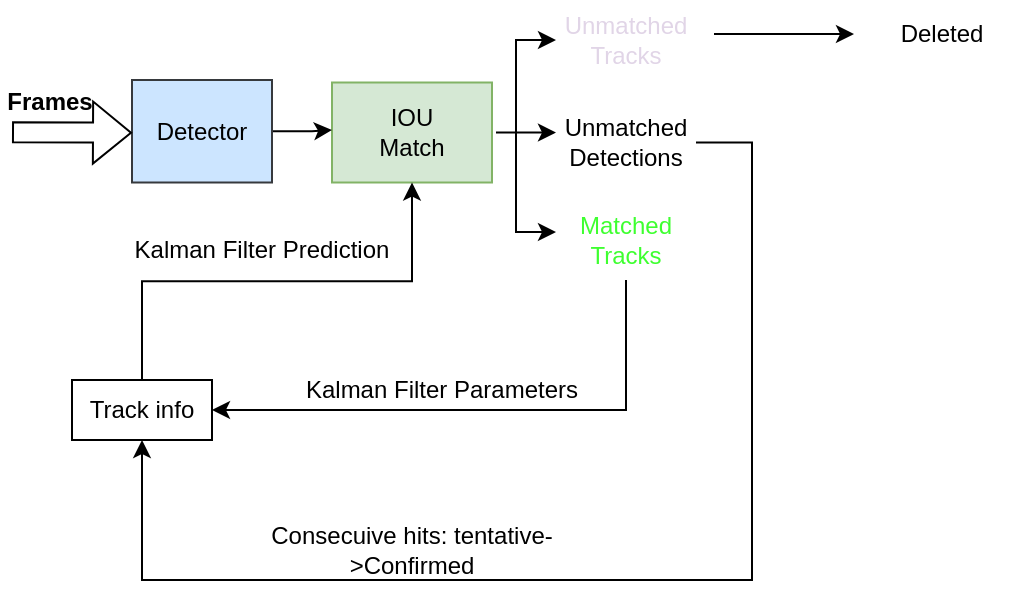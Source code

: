<mxfile version="20.5.1" type="github">
  <diagram id="x-YCI8xqHcP7njQyYqwb" name="第 1 页">
    <mxGraphModel dx="565" dy="322" grid="1" gridSize="10" guides="1" tooltips="1" connect="1" arrows="1" fold="1" page="1" pageScale="1" pageWidth="827" pageHeight="1169" math="0" shadow="0">
      <root>
        <mxCell id="0" />
        <mxCell id="1" parent="0" />
        <mxCell id="DL2LRz8JCnyerhkbF10D-12" style="edgeStyle=orthogonalEdgeStyle;rounded=0;orthogonalLoop=1;jettySize=auto;html=1;entryX=0;entryY=0.375;entryDx=0;entryDy=0;entryPerimeter=0;" edge="1" parent="1" target="DL2LRz8JCnyerhkbF10D-6">
          <mxGeometry relative="1" as="geometry">
            <mxPoint x="372" y="336.3" as="sourcePoint" />
          </mxGeometry>
        </mxCell>
        <mxCell id="DL2LRz8JCnyerhkbF10D-1" value="IOU&lt;br&gt;Match" style="rounded=0;whiteSpace=wrap;html=1;fillColor=#d5e8d4;strokeColor=#82b366;" vertex="1" parent="1">
          <mxGeometry x="290" y="311.25" width="80" height="50" as="geometry" />
        </mxCell>
        <mxCell id="DL2LRz8JCnyerhkbF10D-15" style="edgeStyle=orthogonalEdgeStyle;rounded=0;orthogonalLoop=1;jettySize=auto;html=1;entryX=0;entryY=0.475;entryDx=0;entryDy=0;entryPerimeter=0;" edge="1" parent="1" source="DL2LRz8JCnyerhkbF10D-2" target="DL2LRz8JCnyerhkbF10D-1">
          <mxGeometry relative="1" as="geometry" />
        </mxCell>
        <mxCell id="DL2LRz8JCnyerhkbF10D-2" value="Detector" style="rounded=0;whiteSpace=wrap;html=1;fillColor=#cce5ff;strokeColor=#36393d;" vertex="1" parent="1">
          <mxGeometry x="190" y="310" width="70" height="51.25" as="geometry" />
        </mxCell>
        <mxCell id="DL2LRz8JCnyerhkbF10D-17" style="edgeStyle=orthogonalEdgeStyle;rounded=0;orthogonalLoop=1;jettySize=auto;html=1;entryX=0.5;entryY=1;entryDx=0;entryDy=0;" edge="1" parent="1" source="DL2LRz8JCnyerhkbF10D-6" target="DL2LRz8JCnyerhkbF10D-16">
          <mxGeometry relative="1" as="geometry">
            <Array as="points">
              <mxPoint x="500" y="341" />
              <mxPoint x="500" y="560" />
              <mxPoint x="195" y="560" />
            </Array>
          </mxGeometry>
        </mxCell>
        <mxCell id="DL2LRz8JCnyerhkbF10D-6" value="Unmatched Detections" style="rounded=0;whiteSpace=wrap;html=1;strokeColor=none;" vertex="1" parent="1">
          <mxGeometry x="402" y="321.25" width="70" height="40" as="geometry" />
        </mxCell>
        <mxCell id="DL2LRz8JCnyerhkbF10D-19" style="edgeStyle=orthogonalEdgeStyle;rounded=0;orthogonalLoop=1;jettySize=auto;html=1;entryX=1;entryY=0.5;entryDx=0;entryDy=0;" edge="1" parent="1" source="DL2LRz8JCnyerhkbF10D-7" target="DL2LRz8JCnyerhkbF10D-16">
          <mxGeometry relative="1" as="geometry">
            <Array as="points">
              <mxPoint x="437" y="475" />
            </Array>
          </mxGeometry>
        </mxCell>
        <mxCell id="DL2LRz8JCnyerhkbF10D-7" value="&lt;font color=&quot;#3eff30&quot;&gt;Matched Tracks&lt;/font&gt;" style="rounded=0;whiteSpace=wrap;html=1;strokeColor=none;" vertex="1" parent="1">
          <mxGeometry x="402" y="370" width="70" height="40" as="geometry" />
        </mxCell>
        <mxCell id="DL2LRz8JCnyerhkbF10D-8" value="&lt;font color=&quot;#e1d5e7&quot;&gt;Unmatched Tracks&lt;/font&gt;" style="rounded=0;whiteSpace=wrap;html=1;strokeColor=none;" vertex="1" parent="1">
          <mxGeometry x="402" y="270" width="70" height="40" as="geometry" />
        </mxCell>
        <mxCell id="DL2LRz8JCnyerhkbF10D-13" value="" style="endArrow=classic;html=1;rounded=0;entryX=0;entryY=0.5;entryDx=0;entryDy=0;" edge="1" parent="1" target="DL2LRz8JCnyerhkbF10D-8">
          <mxGeometry width="50" height="50" relative="1" as="geometry">
            <mxPoint x="382" y="336" as="sourcePoint" />
            <mxPoint x="402" y="297.25" as="targetPoint" />
            <Array as="points">
              <mxPoint x="382" y="290" />
            </Array>
          </mxGeometry>
        </mxCell>
        <mxCell id="DL2LRz8JCnyerhkbF10D-14" style="edgeStyle=orthogonalEdgeStyle;rounded=0;orthogonalLoop=1;jettySize=auto;html=1;entryX=0;entryY=0.5;entryDx=0;entryDy=0;" edge="1" parent="1">
          <mxGeometry relative="1" as="geometry">
            <mxPoint x="382" y="336" as="sourcePoint" />
            <mxPoint x="402" y="386.0" as="targetPoint" />
            <Array as="points">
              <mxPoint x="382" y="386" />
            </Array>
          </mxGeometry>
        </mxCell>
        <mxCell id="DL2LRz8JCnyerhkbF10D-24" style="edgeStyle=orthogonalEdgeStyle;rounded=0;orthogonalLoop=1;jettySize=auto;html=1;exitX=0.5;exitY=0;exitDx=0;exitDy=0;entryX=0.5;entryY=1;entryDx=0;entryDy=0;" edge="1" parent="1" source="DL2LRz8JCnyerhkbF10D-16" target="DL2LRz8JCnyerhkbF10D-1">
          <mxGeometry relative="1" as="geometry" />
        </mxCell>
        <mxCell id="DL2LRz8JCnyerhkbF10D-16" value="Track info" style="rounded=0;whiteSpace=wrap;html=1;" vertex="1" parent="1">
          <mxGeometry x="160" y="460" width="70" height="30" as="geometry" />
        </mxCell>
        <mxCell id="DL2LRz8JCnyerhkbF10D-20" value="Kalman Filter Parameters" style="text;html=1;strokeColor=none;fillColor=none;align=center;verticalAlign=middle;whiteSpace=wrap;rounded=0;" vertex="1" parent="1">
          <mxGeometry x="270" y="450" width="150" height="30" as="geometry" />
        </mxCell>
        <mxCell id="DL2LRz8JCnyerhkbF10D-21" value="" style="endArrow=classic;html=1;rounded=0;" edge="1" parent="1">
          <mxGeometry width="50" height="50" relative="1" as="geometry">
            <mxPoint x="481" y="287" as="sourcePoint" />
            <mxPoint x="551" y="287" as="targetPoint" />
          </mxGeometry>
        </mxCell>
        <mxCell id="DL2LRz8JCnyerhkbF10D-22" value="Deleted" style="rounded=0;whiteSpace=wrap;html=1;strokeColor=none;" vertex="1" parent="1">
          <mxGeometry x="560" y="272" width="70" height="30" as="geometry" />
        </mxCell>
        <mxCell id="DL2LRz8JCnyerhkbF10D-23" value="Consecuive hits: tentative-&amp;gt;Confirmed" style="text;html=1;strokeColor=none;fillColor=none;align=center;verticalAlign=middle;whiteSpace=wrap;rounded=0;" vertex="1" parent="1">
          <mxGeometry x="240" y="530" width="180" height="30" as="geometry" />
        </mxCell>
        <mxCell id="DL2LRz8JCnyerhkbF10D-25" value="Kalman Filter Prediction" style="text;html=1;strokeColor=none;fillColor=none;align=center;verticalAlign=middle;whiteSpace=wrap;rounded=0;" vertex="1" parent="1">
          <mxGeometry x="180" y="380" width="150" height="30" as="geometry" />
        </mxCell>
        <mxCell id="DL2LRz8JCnyerhkbF10D-26" value="" style="shape=flexArrow;endArrow=classic;html=1;rounded=0;fontColor=#E1D5E7;" edge="1" parent="1">
          <mxGeometry width="50" height="50" relative="1" as="geometry">
            <mxPoint x="130" y="336.11" as="sourcePoint" />
            <mxPoint x="190" y="336.36" as="targetPoint" />
          </mxGeometry>
        </mxCell>
        <mxCell id="DL2LRz8JCnyerhkbF10D-27" value="&lt;b&gt;&lt;font color=&quot;#000000&quot;&gt;Frames&lt;/font&gt;&lt;/b&gt;" style="text;html=1;strokeColor=none;fillColor=none;align=center;verticalAlign=middle;whiteSpace=wrap;rounded=0;fontColor=#E1D5E7;" vertex="1" parent="1">
          <mxGeometry x="124" y="310" width="50" height="22" as="geometry" />
        </mxCell>
      </root>
    </mxGraphModel>
  </diagram>
</mxfile>

